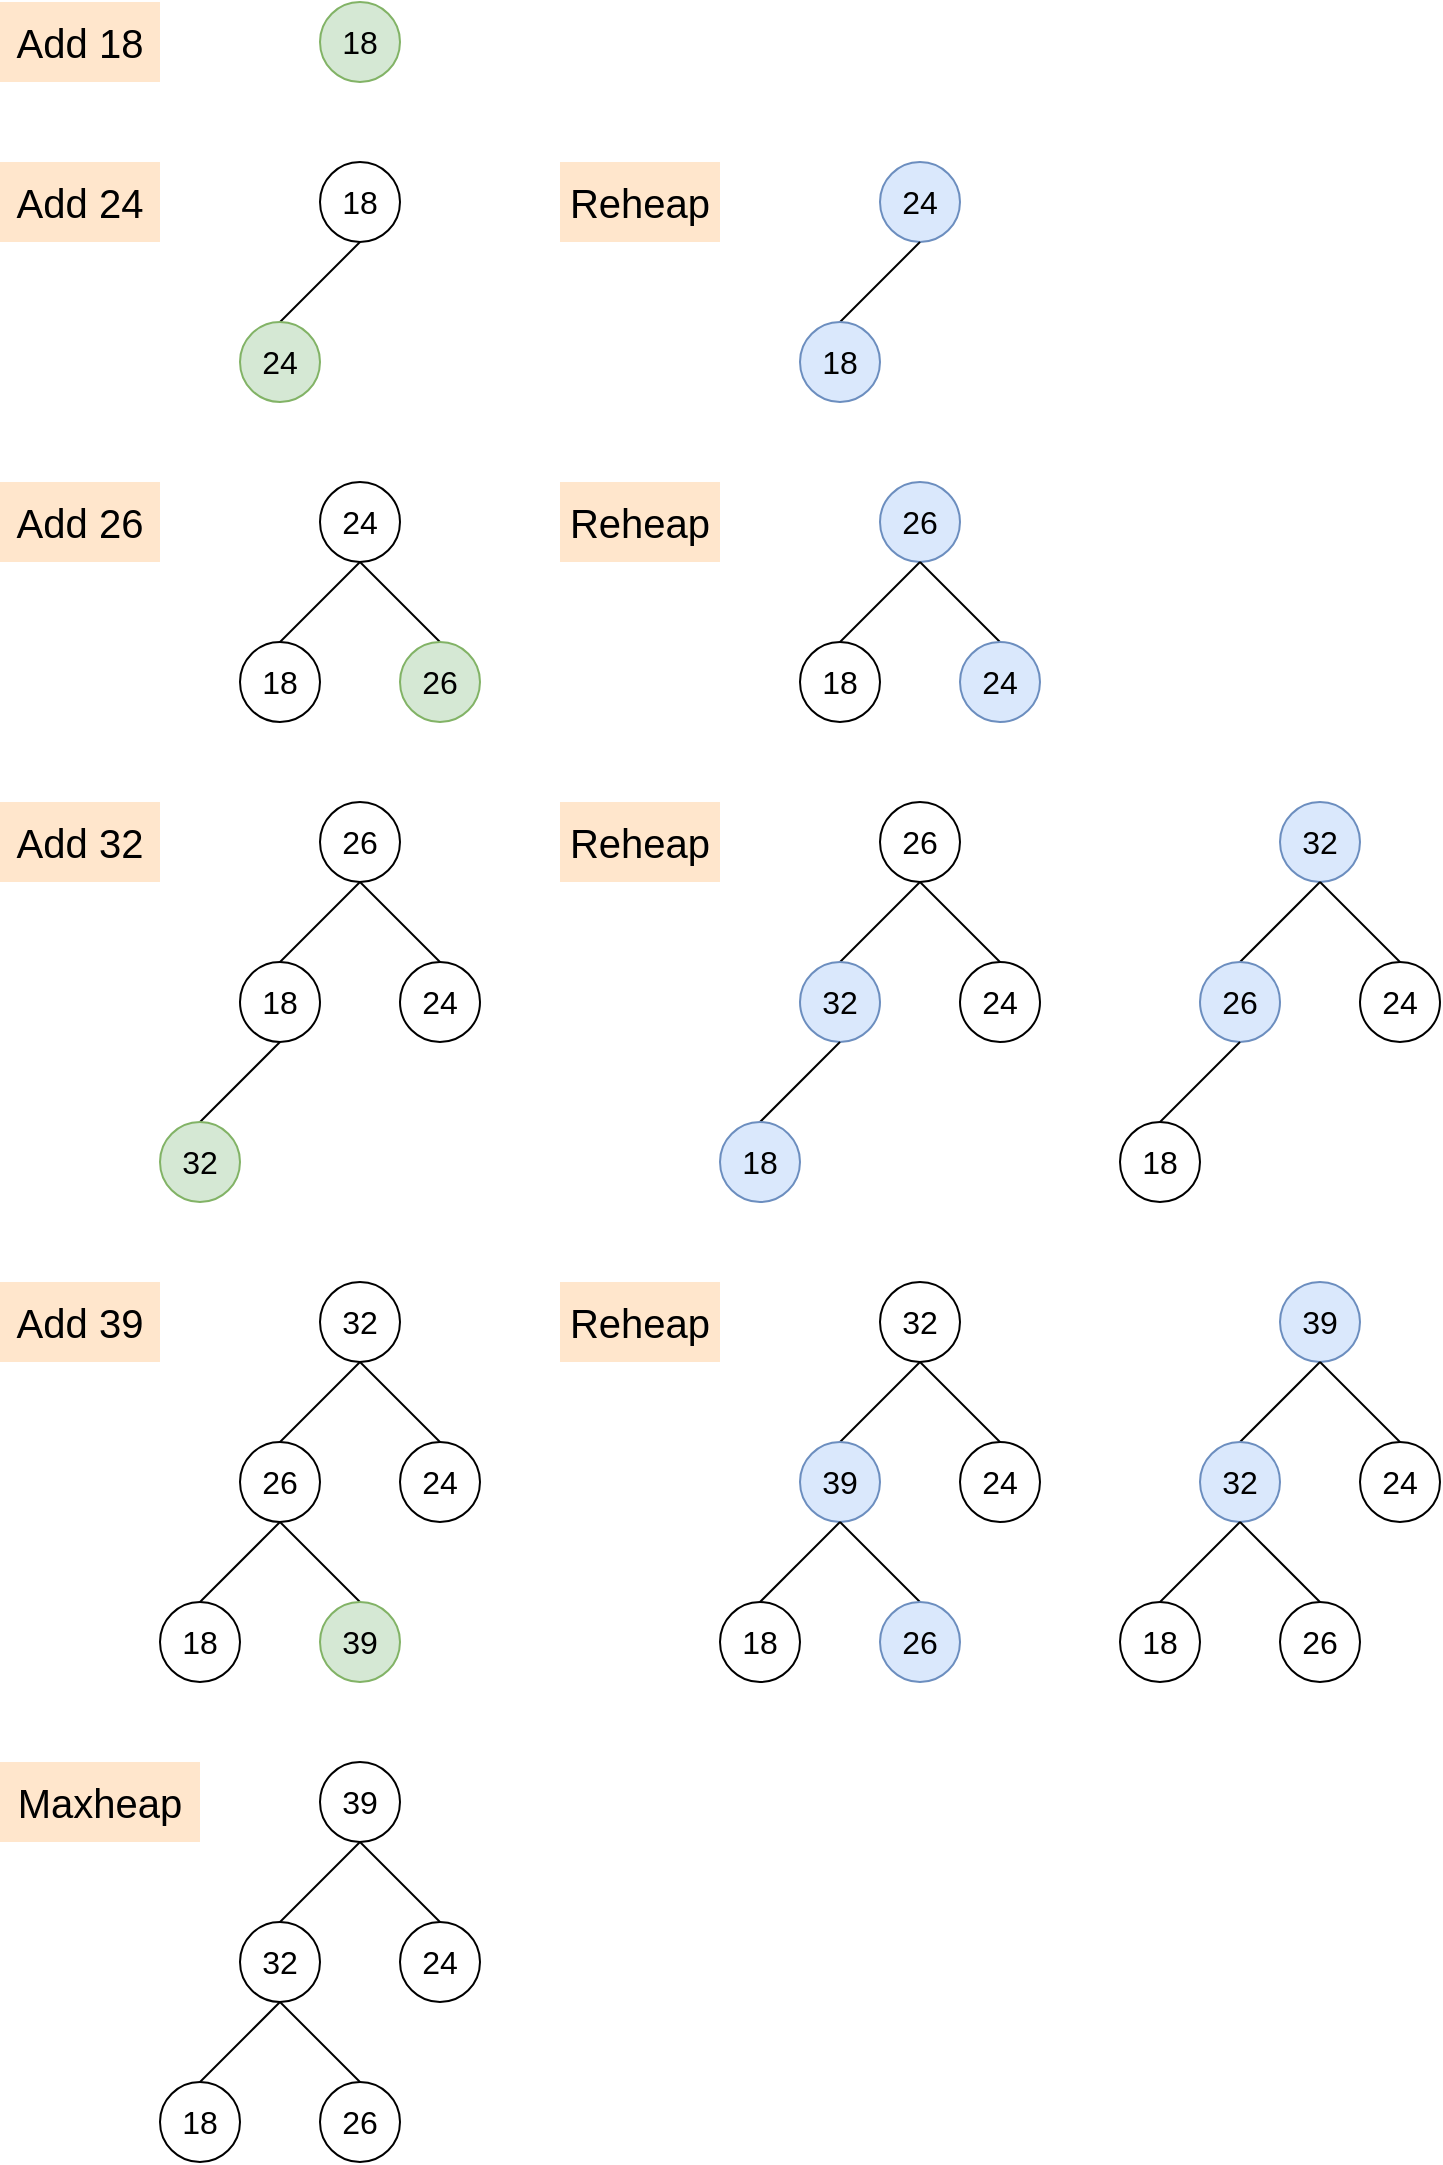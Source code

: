 <mxfile version="10.6.5" type="device"><diagram id="32oj4He7t5rE2V8cwPCU" name="Page-1"><mxGraphModel dx="1185" dy="745" grid="1" gridSize="10" guides="1" tooltips="1" connect="1" arrows="1" fold="1" page="1" pageScale="1" pageWidth="850" pageHeight="1100" math="0" shadow="0"><root><mxCell id="0"/><mxCell id="1" parent="0"/><mxCell id="2zjZDI-oLlEaG4J_gdMW-1" value="&lt;font style=&quot;font-size: 20px&quot;&gt;Add 18&lt;/font&gt;" style="text;html=1;strokeColor=none;fillColor=#ffe6cc;align=center;verticalAlign=middle;whiteSpace=wrap;rounded=0;" vertex="1" parent="1"><mxGeometry x="40" y="20" width="80" height="40" as="geometry"/></mxCell><mxCell id="2zjZDI-oLlEaG4J_gdMW-2" value="18" style="ellipse;whiteSpace=wrap;html=1;aspect=fixed;fontSize=16;fillColor=#d5e8d4;strokeColor=#82b366;" vertex="1" parent="1"><mxGeometry x="200" y="20" width="40" height="40" as="geometry"/></mxCell><mxCell id="2zjZDI-oLlEaG4J_gdMW-3" value="&lt;font style=&quot;font-size: 20px&quot;&gt;Add 24&lt;/font&gt;" style="text;html=1;strokeColor=none;fillColor=#ffe6cc;align=center;verticalAlign=middle;whiteSpace=wrap;rounded=0;" vertex="1" parent="1"><mxGeometry x="40" y="100" width="80" height="40" as="geometry"/></mxCell><mxCell id="2zjZDI-oLlEaG4J_gdMW-5" value="18" style="ellipse;whiteSpace=wrap;html=1;aspect=fixed;fontSize=16;" vertex="1" parent="1"><mxGeometry x="200" y="100" width="40" height="40" as="geometry"/></mxCell><mxCell id="2zjZDI-oLlEaG4J_gdMW-6" value="" style="endArrow=none;html=1;fontSize=16;entryX=0.5;entryY=1;entryDx=0;entryDy=0;" edge="1" parent="1" target="2zjZDI-oLlEaG4J_gdMW-5"><mxGeometry width="50" height="50" relative="1" as="geometry"><mxPoint x="180" y="180" as="sourcePoint"/><mxPoint x="220" y="180" as="targetPoint"/></mxGeometry></mxCell><mxCell id="2zjZDI-oLlEaG4J_gdMW-7" value="24" style="ellipse;whiteSpace=wrap;html=1;aspect=fixed;fontSize=16;fillColor=#d5e8d4;strokeColor=#82b366;" vertex="1" parent="1"><mxGeometry x="160" y="180" width="40" height="40" as="geometry"/></mxCell><mxCell id="2zjZDI-oLlEaG4J_gdMW-8" value="&lt;font style=&quot;font-size: 20px&quot;&gt;Reheap&lt;/font&gt;" style="text;html=1;strokeColor=none;fillColor=#ffe6cc;align=center;verticalAlign=middle;whiteSpace=wrap;rounded=0;" vertex="1" parent="1"><mxGeometry x="320" y="100" width="80" height="40" as="geometry"/></mxCell><mxCell id="2zjZDI-oLlEaG4J_gdMW-9" value="24" style="ellipse;whiteSpace=wrap;html=1;aspect=fixed;fontSize=16;fillColor=#dae8fc;strokeColor=#6c8ebf;" vertex="1" parent="1"><mxGeometry x="480" y="100" width="40" height="40" as="geometry"/></mxCell><mxCell id="2zjZDI-oLlEaG4J_gdMW-10" value="" style="endArrow=none;html=1;fontSize=16;entryX=0.5;entryY=1;entryDx=0;entryDy=0;" edge="1" parent="1" target="2zjZDI-oLlEaG4J_gdMW-9"><mxGeometry width="50" height="50" relative="1" as="geometry"><mxPoint x="460" y="180" as="sourcePoint"/><mxPoint x="500" y="180" as="targetPoint"/></mxGeometry></mxCell><mxCell id="2zjZDI-oLlEaG4J_gdMW-11" value="18" style="ellipse;whiteSpace=wrap;html=1;aspect=fixed;fontSize=16;fillColor=#dae8fc;strokeColor=#6c8ebf;" vertex="1" parent="1"><mxGeometry x="440" y="180" width="40" height="40" as="geometry"/></mxCell><mxCell id="2zjZDI-oLlEaG4J_gdMW-12" value="&lt;font style=&quot;font-size: 20px&quot;&gt;Add 26&lt;/font&gt;" style="text;html=1;strokeColor=none;fillColor=#ffe6cc;align=center;verticalAlign=middle;whiteSpace=wrap;rounded=0;" vertex="1" parent="1"><mxGeometry x="40" y="260" width="80" height="40" as="geometry"/></mxCell><mxCell id="2zjZDI-oLlEaG4J_gdMW-13" value="24" style="ellipse;whiteSpace=wrap;html=1;aspect=fixed;fontSize=16;" vertex="1" parent="1"><mxGeometry x="200" y="260" width="40" height="40" as="geometry"/></mxCell><mxCell id="2zjZDI-oLlEaG4J_gdMW-14" value="" style="endArrow=none;html=1;fontSize=16;entryX=0.5;entryY=1;entryDx=0;entryDy=0;" edge="1" parent="1" target="2zjZDI-oLlEaG4J_gdMW-13"><mxGeometry width="50" height="50" relative="1" as="geometry"><mxPoint x="180" y="340" as="sourcePoint"/><mxPoint x="220" y="340" as="targetPoint"/></mxGeometry></mxCell><mxCell id="2zjZDI-oLlEaG4J_gdMW-15" value="18" style="ellipse;whiteSpace=wrap;html=1;aspect=fixed;fontSize=16;" vertex="1" parent="1"><mxGeometry x="160" y="340" width="40" height="40" as="geometry"/></mxCell><mxCell id="2zjZDI-oLlEaG4J_gdMW-16" value="" style="endArrow=none;html=1;fontSize=16;entryX=0.5;entryY=1;entryDx=0;entryDy=0;exitX=0.5;exitY=0;exitDx=0;exitDy=0;" edge="1" parent="1" source="2zjZDI-oLlEaG4J_gdMW-17" target="2zjZDI-oLlEaG4J_gdMW-13"><mxGeometry width="50" height="50" relative="1" as="geometry"><mxPoint x="280" y="310" as="sourcePoint"/><mxPoint x="230" y="310" as="targetPoint"/></mxGeometry></mxCell><mxCell id="2zjZDI-oLlEaG4J_gdMW-17" value="26" style="ellipse;whiteSpace=wrap;html=1;aspect=fixed;fontSize=16;fillColor=#d5e8d4;strokeColor=#82b366;" vertex="1" parent="1"><mxGeometry x="240" y="340" width="40" height="40" as="geometry"/></mxCell><mxCell id="2zjZDI-oLlEaG4J_gdMW-18" value="&lt;font style=&quot;font-size: 20px&quot;&gt;Reheap&lt;/font&gt;" style="text;html=1;strokeColor=none;fillColor=#ffe6cc;align=center;verticalAlign=middle;whiteSpace=wrap;rounded=0;" vertex="1" parent="1"><mxGeometry x="320" y="260" width="80" height="40" as="geometry"/></mxCell><mxCell id="2zjZDI-oLlEaG4J_gdMW-19" value="26" style="ellipse;whiteSpace=wrap;html=1;aspect=fixed;fontSize=16;fillColor=#dae8fc;strokeColor=#6c8ebf;" vertex="1" parent="1"><mxGeometry x="480" y="260" width="40" height="40" as="geometry"/></mxCell><mxCell id="2zjZDI-oLlEaG4J_gdMW-20" value="" style="endArrow=none;html=1;fontSize=16;entryX=0.5;entryY=1;entryDx=0;entryDy=0;" edge="1" parent="1" target="2zjZDI-oLlEaG4J_gdMW-19"><mxGeometry width="50" height="50" relative="1" as="geometry"><mxPoint x="460" y="340" as="sourcePoint"/><mxPoint x="500" y="340" as="targetPoint"/></mxGeometry></mxCell><mxCell id="2zjZDI-oLlEaG4J_gdMW-21" value="18" style="ellipse;whiteSpace=wrap;html=1;aspect=fixed;fontSize=16;" vertex="1" parent="1"><mxGeometry x="440" y="340" width="40" height="40" as="geometry"/></mxCell><mxCell id="2zjZDI-oLlEaG4J_gdMW-22" value="" style="endArrow=none;html=1;fontSize=16;entryX=0.5;entryY=1;entryDx=0;entryDy=0;exitX=0.5;exitY=0;exitDx=0;exitDy=0;" edge="1" parent="1" source="2zjZDI-oLlEaG4J_gdMW-23" target="2zjZDI-oLlEaG4J_gdMW-19"><mxGeometry width="50" height="50" relative="1" as="geometry"><mxPoint x="560" y="310" as="sourcePoint"/><mxPoint x="510" y="310" as="targetPoint"/></mxGeometry></mxCell><mxCell id="2zjZDI-oLlEaG4J_gdMW-23" value="24" style="ellipse;whiteSpace=wrap;html=1;aspect=fixed;fontSize=16;fillColor=#dae8fc;strokeColor=#6c8ebf;" vertex="1" parent="1"><mxGeometry x="520" y="340" width="40" height="40" as="geometry"/></mxCell><mxCell id="2zjZDI-oLlEaG4J_gdMW-24" value="&lt;font style=&quot;font-size: 20px&quot;&gt;Add 32&lt;/font&gt;" style="text;html=1;strokeColor=none;fillColor=#ffe6cc;align=center;verticalAlign=middle;whiteSpace=wrap;rounded=0;" vertex="1" parent="1"><mxGeometry x="40" y="420" width="80" height="40" as="geometry"/></mxCell><mxCell id="2zjZDI-oLlEaG4J_gdMW-25" value="26" style="ellipse;whiteSpace=wrap;html=1;aspect=fixed;fontSize=16;" vertex="1" parent="1"><mxGeometry x="200" y="420" width="40" height="40" as="geometry"/></mxCell><mxCell id="2zjZDI-oLlEaG4J_gdMW-26" value="" style="endArrow=none;html=1;fontSize=16;entryX=0.5;entryY=1;entryDx=0;entryDy=0;exitX=0.5;exitY=0;exitDx=0;exitDy=0;" edge="1" parent="1" target="2zjZDI-oLlEaG4J_gdMW-25" source="2zjZDI-oLlEaG4J_gdMW-27"><mxGeometry width="50" height="50" relative="1" as="geometry"><mxPoint x="170" y="480" as="sourcePoint"/><mxPoint x="220" y="500" as="targetPoint"/></mxGeometry></mxCell><mxCell id="2zjZDI-oLlEaG4J_gdMW-27" value="18" style="ellipse;whiteSpace=wrap;html=1;aspect=fixed;fontSize=16;" vertex="1" parent="1"><mxGeometry x="160" y="500" width="40" height="40" as="geometry"/></mxCell><mxCell id="2zjZDI-oLlEaG4J_gdMW-28" value="" style="endArrow=none;html=1;fontSize=16;entryX=0.5;entryY=1;entryDx=0;entryDy=0;exitX=0.5;exitY=0;exitDx=0;exitDy=0;" edge="1" parent="1" source="2zjZDI-oLlEaG4J_gdMW-29" target="2zjZDI-oLlEaG4J_gdMW-25"><mxGeometry width="50" height="50" relative="1" as="geometry"><mxPoint x="280" y="470" as="sourcePoint"/><mxPoint x="230" y="470" as="targetPoint"/></mxGeometry></mxCell><mxCell id="2zjZDI-oLlEaG4J_gdMW-29" value="24" style="ellipse;whiteSpace=wrap;html=1;aspect=fixed;fontSize=16;" vertex="1" parent="1"><mxGeometry x="240" y="500" width="40" height="40" as="geometry"/></mxCell><mxCell id="2zjZDI-oLlEaG4J_gdMW-30" value="" style="endArrow=none;html=1;fontSize=16;entryX=0.5;entryY=1;entryDx=0;entryDy=0;exitX=0.5;exitY=0;exitDx=0;exitDy=0;" edge="1" parent="1" source="2zjZDI-oLlEaG4J_gdMW-31" target="2zjZDI-oLlEaG4J_gdMW-27"><mxGeometry width="50" height="50" relative="1" as="geometry"><mxPoint x="140" y="550" as="sourcePoint"/><mxPoint x="180" y="570" as="targetPoint"/></mxGeometry></mxCell><mxCell id="2zjZDI-oLlEaG4J_gdMW-31" value="32" style="ellipse;whiteSpace=wrap;html=1;aspect=fixed;fontSize=16;fillColor=#d5e8d4;strokeColor=#82b366;" vertex="1" parent="1"><mxGeometry x="120" y="580" width="40" height="40" as="geometry"/></mxCell><mxCell id="2zjZDI-oLlEaG4J_gdMW-33" value="&lt;font style=&quot;font-size: 20px&quot;&gt;Reheap&lt;/font&gt;" style="text;html=1;strokeColor=none;fillColor=#ffe6cc;align=center;verticalAlign=middle;whiteSpace=wrap;rounded=0;" vertex="1" parent="1"><mxGeometry x="320" y="420" width="80" height="40" as="geometry"/></mxCell><mxCell id="2zjZDI-oLlEaG4J_gdMW-34" value="26" style="ellipse;whiteSpace=wrap;html=1;aspect=fixed;fontSize=16;" vertex="1" parent="1"><mxGeometry x="480" y="420" width="40" height="40" as="geometry"/></mxCell><mxCell id="2zjZDI-oLlEaG4J_gdMW-35" value="" style="endArrow=none;html=1;fontSize=16;entryX=0.5;entryY=1;entryDx=0;entryDy=0;exitX=0.5;exitY=0;exitDx=0;exitDy=0;" edge="1" parent="1" source="2zjZDI-oLlEaG4J_gdMW-36" target="2zjZDI-oLlEaG4J_gdMW-34"><mxGeometry width="50" height="50" relative="1" as="geometry"><mxPoint x="450" y="480" as="sourcePoint"/><mxPoint x="500" y="500" as="targetPoint"/></mxGeometry></mxCell><mxCell id="2zjZDI-oLlEaG4J_gdMW-36" value="32" style="ellipse;whiteSpace=wrap;html=1;aspect=fixed;fontSize=16;fillColor=#dae8fc;strokeColor=#6c8ebf;" vertex="1" parent="1"><mxGeometry x="440" y="500" width="40" height="40" as="geometry"/></mxCell><mxCell id="2zjZDI-oLlEaG4J_gdMW-37" value="" style="endArrow=none;html=1;fontSize=16;entryX=0.5;entryY=1;entryDx=0;entryDy=0;exitX=0.5;exitY=0;exitDx=0;exitDy=0;" edge="1" parent="1" source="2zjZDI-oLlEaG4J_gdMW-38" target="2zjZDI-oLlEaG4J_gdMW-34"><mxGeometry width="50" height="50" relative="1" as="geometry"><mxPoint x="560" y="470" as="sourcePoint"/><mxPoint x="510" y="470" as="targetPoint"/></mxGeometry></mxCell><mxCell id="2zjZDI-oLlEaG4J_gdMW-38" value="24" style="ellipse;whiteSpace=wrap;html=1;aspect=fixed;fontSize=16;" vertex="1" parent="1"><mxGeometry x="520" y="500" width="40" height="40" as="geometry"/></mxCell><mxCell id="2zjZDI-oLlEaG4J_gdMW-39" value="" style="endArrow=none;html=1;fontSize=16;entryX=0.5;entryY=1;entryDx=0;entryDy=0;exitX=0.5;exitY=0;exitDx=0;exitDy=0;" edge="1" parent="1" source="2zjZDI-oLlEaG4J_gdMW-40" target="2zjZDI-oLlEaG4J_gdMW-36"><mxGeometry width="50" height="50" relative="1" as="geometry"><mxPoint x="420" y="550" as="sourcePoint"/><mxPoint x="460" y="570" as="targetPoint"/></mxGeometry></mxCell><mxCell id="2zjZDI-oLlEaG4J_gdMW-40" value="18" style="ellipse;whiteSpace=wrap;html=1;aspect=fixed;fontSize=16;fillColor=#dae8fc;strokeColor=#6c8ebf;" vertex="1" parent="1"><mxGeometry x="400" y="580" width="40" height="40" as="geometry"/></mxCell><mxCell id="2zjZDI-oLlEaG4J_gdMW-42" value="32" style="ellipse;whiteSpace=wrap;html=1;aspect=fixed;fontSize=16;fillColor=#dae8fc;strokeColor=#6c8ebf;" vertex="1" parent="1"><mxGeometry x="680" y="420" width="40" height="40" as="geometry"/></mxCell><mxCell id="2zjZDI-oLlEaG4J_gdMW-43" value="" style="endArrow=none;html=1;fontSize=16;entryX=0.5;entryY=1;entryDx=0;entryDy=0;exitX=0.5;exitY=0;exitDx=0;exitDy=0;" edge="1" parent="1" source="2zjZDI-oLlEaG4J_gdMW-44" target="2zjZDI-oLlEaG4J_gdMW-42"><mxGeometry width="50" height="50" relative="1" as="geometry"><mxPoint x="650" y="480" as="sourcePoint"/><mxPoint x="700" y="500" as="targetPoint"/></mxGeometry></mxCell><mxCell id="2zjZDI-oLlEaG4J_gdMW-44" value="26" style="ellipse;whiteSpace=wrap;html=1;aspect=fixed;fontSize=16;fillColor=#dae8fc;strokeColor=#6c8ebf;" vertex="1" parent="1"><mxGeometry x="640" y="500" width="40" height="40" as="geometry"/></mxCell><mxCell id="2zjZDI-oLlEaG4J_gdMW-45" value="" style="endArrow=none;html=1;fontSize=16;entryX=0.5;entryY=1;entryDx=0;entryDy=0;exitX=0.5;exitY=0;exitDx=0;exitDy=0;" edge="1" parent="1" source="2zjZDI-oLlEaG4J_gdMW-46" target="2zjZDI-oLlEaG4J_gdMW-42"><mxGeometry width="50" height="50" relative="1" as="geometry"><mxPoint x="760" y="470" as="sourcePoint"/><mxPoint x="710" y="470" as="targetPoint"/></mxGeometry></mxCell><mxCell id="2zjZDI-oLlEaG4J_gdMW-46" value="24" style="ellipse;whiteSpace=wrap;html=1;aspect=fixed;fontSize=16;" vertex="1" parent="1"><mxGeometry x="720" y="500" width="40" height="40" as="geometry"/></mxCell><mxCell id="2zjZDI-oLlEaG4J_gdMW-47" value="" style="endArrow=none;html=1;fontSize=16;entryX=0.5;entryY=1;entryDx=0;entryDy=0;exitX=0.5;exitY=0;exitDx=0;exitDy=0;" edge="1" parent="1" source="2zjZDI-oLlEaG4J_gdMW-48" target="2zjZDI-oLlEaG4J_gdMW-44"><mxGeometry width="50" height="50" relative="1" as="geometry"><mxPoint x="620" y="550" as="sourcePoint"/><mxPoint x="660" y="570" as="targetPoint"/></mxGeometry></mxCell><mxCell id="2zjZDI-oLlEaG4J_gdMW-48" value="18" style="ellipse;whiteSpace=wrap;html=1;aspect=fixed;fontSize=16;" vertex="1" parent="1"><mxGeometry x="600" y="580" width="40" height="40" as="geometry"/></mxCell><mxCell id="2zjZDI-oLlEaG4J_gdMW-49" value="&lt;font style=&quot;font-size: 20px&quot;&gt;Add 39&lt;/font&gt;" style="text;html=1;strokeColor=none;fillColor=#ffe6cc;align=center;verticalAlign=middle;whiteSpace=wrap;rounded=0;" vertex="1" parent="1"><mxGeometry x="40" y="660" width="80" height="40" as="geometry"/></mxCell><mxCell id="2zjZDI-oLlEaG4J_gdMW-50" value="32" style="ellipse;whiteSpace=wrap;html=1;aspect=fixed;fontSize=16;" vertex="1" parent="1"><mxGeometry x="200" y="660" width="40" height="40" as="geometry"/></mxCell><mxCell id="2zjZDI-oLlEaG4J_gdMW-51" value="" style="endArrow=none;html=1;fontSize=16;entryX=0.5;entryY=1;entryDx=0;entryDy=0;exitX=0.5;exitY=0;exitDx=0;exitDy=0;" edge="1" parent="1" source="2zjZDI-oLlEaG4J_gdMW-52" target="2zjZDI-oLlEaG4J_gdMW-50"><mxGeometry width="50" height="50" relative="1" as="geometry"><mxPoint x="170" y="720" as="sourcePoint"/><mxPoint x="220" y="740" as="targetPoint"/></mxGeometry></mxCell><mxCell id="2zjZDI-oLlEaG4J_gdMW-52" value="26" style="ellipse;whiteSpace=wrap;html=1;aspect=fixed;fontSize=16;" vertex="1" parent="1"><mxGeometry x="160" y="740" width="40" height="40" as="geometry"/></mxCell><mxCell id="2zjZDI-oLlEaG4J_gdMW-53" value="" style="endArrow=none;html=1;fontSize=16;entryX=0.5;entryY=1;entryDx=0;entryDy=0;exitX=0.5;exitY=0;exitDx=0;exitDy=0;" edge="1" parent="1" source="2zjZDI-oLlEaG4J_gdMW-54" target="2zjZDI-oLlEaG4J_gdMW-50"><mxGeometry width="50" height="50" relative="1" as="geometry"><mxPoint x="280" y="710" as="sourcePoint"/><mxPoint x="230" y="710" as="targetPoint"/></mxGeometry></mxCell><mxCell id="2zjZDI-oLlEaG4J_gdMW-54" value="24" style="ellipse;whiteSpace=wrap;html=1;aspect=fixed;fontSize=16;" vertex="1" parent="1"><mxGeometry x="240" y="740" width="40" height="40" as="geometry"/></mxCell><mxCell id="2zjZDI-oLlEaG4J_gdMW-55" value="" style="endArrow=none;html=1;fontSize=16;entryX=0.5;entryY=1;entryDx=0;entryDy=0;exitX=0.5;exitY=0;exitDx=0;exitDy=0;" edge="1" parent="1" source="2zjZDI-oLlEaG4J_gdMW-56" target="2zjZDI-oLlEaG4J_gdMW-52"><mxGeometry width="50" height="50" relative="1" as="geometry"><mxPoint x="140" y="790" as="sourcePoint"/><mxPoint x="180" y="810" as="targetPoint"/></mxGeometry></mxCell><mxCell id="2zjZDI-oLlEaG4J_gdMW-56" value="18" style="ellipse;whiteSpace=wrap;html=1;aspect=fixed;fontSize=16;" vertex="1" parent="1"><mxGeometry x="120" y="820" width="40" height="40" as="geometry"/></mxCell><mxCell id="2zjZDI-oLlEaG4J_gdMW-57" value="" style="endArrow=none;html=1;fontSize=16;entryX=0.5;entryY=1;entryDx=0;entryDy=0;exitX=0.5;exitY=0;exitDx=0;exitDy=0;" edge="1" parent="1" source="2zjZDI-oLlEaG4J_gdMW-58"><mxGeometry width="50" height="50" relative="1" as="geometry"><mxPoint x="240" y="790" as="sourcePoint"/><mxPoint x="180" y="780" as="targetPoint"/></mxGeometry></mxCell><mxCell id="2zjZDI-oLlEaG4J_gdMW-58" value="39" style="ellipse;whiteSpace=wrap;html=1;aspect=fixed;fontSize=16;fillColor=#d5e8d4;strokeColor=#82b366;" vertex="1" parent="1"><mxGeometry x="200" y="820" width="40" height="40" as="geometry"/></mxCell><mxCell id="2zjZDI-oLlEaG4J_gdMW-59" value="&lt;font style=&quot;font-size: 20px&quot;&gt;Reheap&lt;/font&gt;" style="text;html=1;strokeColor=none;fillColor=#ffe6cc;align=center;verticalAlign=middle;whiteSpace=wrap;rounded=0;" vertex="1" parent="1"><mxGeometry x="320" y="660" width="80" height="40" as="geometry"/></mxCell><mxCell id="2zjZDI-oLlEaG4J_gdMW-60" value="32" style="ellipse;whiteSpace=wrap;html=1;aspect=fixed;fontSize=16;" vertex="1" parent="1"><mxGeometry x="480" y="660" width="40" height="40" as="geometry"/></mxCell><mxCell id="2zjZDI-oLlEaG4J_gdMW-61" value="" style="endArrow=none;html=1;fontSize=16;entryX=0.5;entryY=1;entryDx=0;entryDy=0;exitX=0.5;exitY=0;exitDx=0;exitDy=0;" edge="1" parent="1" source="2zjZDI-oLlEaG4J_gdMW-62" target="2zjZDI-oLlEaG4J_gdMW-60"><mxGeometry width="50" height="50" relative="1" as="geometry"><mxPoint x="450" y="720" as="sourcePoint"/><mxPoint x="500" y="740" as="targetPoint"/></mxGeometry></mxCell><mxCell id="2zjZDI-oLlEaG4J_gdMW-62" value="39" style="ellipse;whiteSpace=wrap;html=1;aspect=fixed;fontSize=16;fillColor=#dae8fc;strokeColor=#6c8ebf;" vertex="1" parent="1"><mxGeometry x="440" y="740" width="40" height="40" as="geometry"/></mxCell><mxCell id="2zjZDI-oLlEaG4J_gdMW-63" value="" style="endArrow=none;html=1;fontSize=16;entryX=0.5;entryY=1;entryDx=0;entryDy=0;exitX=0.5;exitY=0;exitDx=0;exitDy=0;" edge="1" parent="1" source="2zjZDI-oLlEaG4J_gdMW-64" target="2zjZDI-oLlEaG4J_gdMW-60"><mxGeometry width="50" height="50" relative="1" as="geometry"><mxPoint x="560" y="710" as="sourcePoint"/><mxPoint x="510" y="710" as="targetPoint"/></mxGeometry></mxCell><mxCell id="2zjZDI-oLlEaG4J_gdMW-64" value="24" style="ellipse;whiteSpace=wrap;html=1;aspect=fixed;fontSize=16;" vertex="1" parent="1"><mxGeometry x="520" y="740" width="40" height="40" as="geometry"/></mxCell><mxCell id="2zjZDI-oLlEaG4J_gdMW-65" value="" style="endArrow=none;html=1;fontSize=16;entryX=0.5;entryY=1;entryDx=0;entryDy=0;exitX=0.5;exitY=0;exitDx=0;exitDy=0;" edge="1" parent="1" source="2zjZDI-oLlEaG4J_gdMW-66" target="2zjZDI-oLlEaG4J_gdMW-62"><mxGeometry width="50" height="50" relative="1" as="geometry"><mxPoint x="420" y="790" as="sourcePoint"/><mxPoint x="460" y="810" as="targetPoint"/></mxGeometry></mxCell><mxCell id="2zjZDI-oLlEaG4J_gdMW-66" value="18" style="ellipse;whiteSpace=wrap;html=1;aspect=fixed;fontSize=16;" vertex="1" parent="1"><mxGeometry x="400" y="820" width="40" height="40" as="geometry"/></mxCell><mxCell id="2zjZDI-oLlEaG4J_gdMW-67" value="" style="endArrow=none;html=1;fontSize=16;entryX=0.5;entryY=1;entryDx=0;entryDy=0;exitX=0.5;exitY=0;exitDx=0;exitDy=0;" edge="1" parent="1" source="2zjZDI-oLlEaG4J_gdMW-68"><mxGeometry width="50" height="50" relative="1" as="geometry"><mxPoint x="520" y="790" as="sourcePoint"/><mxPoint x="460" y="780" as="targetPoint"/></mxGeometry></mxCell><mxCell id="2zjZDI-oLlEaG4J_gdMW-68" value="26" style="ellipse;whiteSpace=wrap;html=1;aspect=fixed;fontSize=16;fillColor=#dae8fc;strokeColor=#6c8ebf;" vertex="1" parent="1"><mxGeometry x="480" y="820" width="40" height="40" as="geometry"/></mxCell><mxCell id="2zjZDI-oLlEaG4J_gdMW-69" value="39" style="ellipse;whiteSpace=wrap;html=1;aspect=fixed;fontSize=16;fillColor=#dae8fc;strokeColor=#6c8ebf;" vertex="1" parent="1"><mxGeometry x="680" y="660" width="40" height="40" as="geometry"/></mxCell><mxCell id="2zjZDI-oLlEaG4J_gdMW-70" value="" style="endArrow=none;html=1;fontSize=16;entryX=0.5;entryY=1;entryDx=0;entryDy=0;exitX=0.5;exitY=0;exitDx=0;exitDy=0;" edge="1" parent="1" source="2zjZDI-oLlEaG4J_gdMW-71" target="2zjZDI-oLlEaG4J_gdMW-69"><mxGeometry width="50" height="50" relative="1" as="geometry"><mxPoint x="650" y="720" as="sourcePoint"/><mxPoint x="700" y="740" as="targetPoint"/></mxGeometry></mxCell><mxCell id="2zjZDI-oLlEaG4J_gdMW-71" value="32" style="ellipse;whiteSpace=wrap;html=1;aspect=fixed;fontSize=16;fillColor=#dae8fc;strokeColor=#6c8ebf;" vertex="1" parent="1"><mxGeometry x="640" y="740" width="40" height="40" as="geometry"/></mxCell><mxCell id="2zjZDI-oLlEaG4J_gdMW-72" value="" style="endArrow=none;html=1;fontSize=16;entryX=0.5;entryY=1;entryDx=0;entryDy=0;exitX=0.5;exitY=0;exitDx=0;exitDy=0;" edge="1" parent="1" source="2zjZDI-oLlEaG4J_gdMW-73" target="2zjZDI-oLlEaG4J_gdMW-69"><mxGeometry width="50" height="50" relative="1" as="geometry"><mxPoint x="760" y="710" as="sourcePoint"/><mxPoint x="710" y="710" as="targetPoint"/></mxGeometry></mxCell><mxCell id="2zjZDI-oLlEaG4J_gdMW-73" value="24" style="ellipse;whiteSpace=wrap;html=1;aspect=fixed;fontSize=16;" vertex="1" parent="1"><mxGeometry x="720" y="740" width="40" height="40" as="geometry"/></mxCell><mxCell id="2zjZDI-oLlEaG4J_gdMW-74" value="" style="endArrow=none;html=1;fontSize=16;entryX=0.5;entryY=1;entryDx=0;entryDy=0;exitX=0.5;exitY=0;exitDx=0;exitDy=0;" edge="1" parent="1" source="2zjZDI-oLlEaG4J_gdMW-75" target="2zjZDI-oLlEaG4J_gdMW-71"><mxGeometry width="50" height="50" relative="1" as="geometry"><mxPoint x="620" y="790" as="sourcePoint"/><mxPoint x="660" y="810" as="targetPoint"/></mxGeometry></mxCell><mxCell id="2zjZDI-oLlEaG4J_gdMW-75" value="18" style="ellipse;whiteSpace=wrap;html=1;aspect=fixed;fontSize=16;" vertex="1" parent="1"><mxGeometry x="600" y="820" width="40" height="40" as="geometry"/></mxCell><mxCell id="2zjZDI-oLlEaG4J_gdMW-76" value="" style="endArrow=none;html=1;fontSize=16;entryX=0.5;entryY=1;entryDx=0;entryDy=0;exitX=0.5;exitY=0;exitDx=0;exitDy=0;" edge="1" parent="1" source="2zjZDI-oLlEaG4J_gdMW-77"><mxGeometry width="50" height="50" relative="1" as="geometry"><mxPoint x="720" y="790" as="sourcePoint"/><mxPoint x="660" y="780" as="targetPoint"/></mxGeometry></mxCell><mxCell id="2zjZDI-oLlEaG4J_gdMW-77" value="26" style="ellipse;whiteSpace=wrap;html=1;aspect=fixed;fontSize=16;" vertex="1" parent="1"><mxGeometry x="680" y="820" width="40" height="40" as="geometry"/></mxCell><mxCell id="2zjZDI-oLlEaG4J_gdMW-78" value="&lt;font style=&quot;font-size: 20px&quot;&gt;Maxheap&lt;/font&gt;" style="text;html=1;strokeColor=none;fillColor=#ffe6cc;align=center;verticalAlign=middle;whiteSpace=wrap;rounded=0;" vertex="1" parent="1"><mxGeometry x="40" y="900" width="100" height="40" as="geometry"/></mxCell><mxCell id="2zjZDI-oLlEaG4J_gdMW-79" value="39" style="ellipse;whiteSpace=wrap;html=1;aspect=fixed;fontSize=16;" vertex="1" parent="1"><mxGeometry x="200" y="900" width="40" height="40" as="geometry"/></mxCell><mxCell id="2zjZDI-oLlEaG4J_gdMW-80" value="" style="endArrow=none;html=1;fontSize=16;entryX=0.5;entryY=1;entryDx=0;entryDy=0;exitX=0.5;exitY=0;exitDx=0;exitDy=0;" edge="1" parent="1" source="2zjZDI-oLlEaG4J_gdMW-81" target="2zjZDI-oLlEaG4J_gdMW-79"><mxGeometry width="50" height="50" relative="1" as="geometry"><mxPoint x="170" y="960" as="sourcePoint"/><mxPoint x="220" y="980" as="targetPoint"/></mxGeometry></mxCell><mxCell id="2zjZDI-oLlEaG4J_gdMW-81" value="32" style="ellipse;whiteSpace=wrap;html=1;aspect=fixed;fontSize=16;" vertex="1" parent="1"><mxGeometry x="160" y="980" width="40" height="40" as="geometry"/></mxCell><mxCell id="2zjZDI-oLlEaG4J_gdMW-82" value="" style="endArrow=none;html=1;fontSize=16;entryX=0.5;entryY=1;entryDx=0;entryDy=0;exitX=0.5;exitY=0;exitDx=0;exitDy=0;" edge="1" parent="1" source="2zjZDI-oLlEaG4J_gdMW-83" target="2zjZDI-oLlEaG4J_gdMW-79"><mxGeometry width="50" height="50" relative="1" as="geometry"><mxPoint x="280" y="950" as="sourcePoint"/><mxPoint x="230" y="950" as="targetPoint"/></mxGeometry></mxCell><mxCell id="2zjZDI-oLlEaG4J_gdMW-83" value="24" style="ellipse;whiteSpace=wrap;html=1;aspect=fixed;fontSize=16;" vertex="1" parent="1"><mxGeometry x="240" y="980" width="40" height="40" as="geometry"/></mxCell><mxCell id="2zjZDI-oLlEaG4J_gdMW-84" value="" style="endArrow=none;html=1;fontSize=16;entryX=0.5;entryY=1;entryDx=0;entryDy=0;exitX=0.5;exitY=0;exitDx=0;exitDy=0;" edge="1" parent="1" source="2zjZDI-oLlEaG4J_gdMW-85" target="2zjZDI-oLlEaG4J_gdMW-81"><mxGeometry width="50" height="50" relative="1" as="geometry"><mxPoint x="140" y="1030" as="sourcePoint"/><mxPoint x="180" y="1050" as="targetPoint"/></mxGeometry></mxCell><mxCell id="2zjZDI-oLlEaG4J_gdMW-85" value="18" style="ellipse;whiteSpace=wrap;html=1;aspect=fixed;fontSize=16;" vertex="1" parent="1"><mxGeometry x="120" y="1060" width="40" height="40" as="geometry"/></mxCell><mxCell id="2zjZDI-oLlEaG4J_gdMW-86" value="" style="endArrow=none;html=1;fontSize=16;entryX=0.5;entryY=1;entryDx=0;entryDy=0;exitX=0.5;exitY=0;exitDx=0;exitDy=0;" edge="1" parent="1" source="2zjZDI-oLlEaG4J_gdMW-87"><mxGeometry width="50" height="50" relative="1" as="geometry"><mxPoint x="240" y="1030" as="sourcePoint"/><mxPoint x="180" y="1020" as="targetPoint"/></mxGeometry></mxCell><mxCell id="2zjZDI-oLlEaG4J_gdMW-87" value="26" style="ellipse;whiteSpace=wrap;html=1;aspect=fixed;fontSize=16;" vertex="1" parent="1"><mxGeometry x="200" y="1060" width="40" height="40" as="geometry"/></mxCell></root></mxGraphModel></diagram></mxfile>